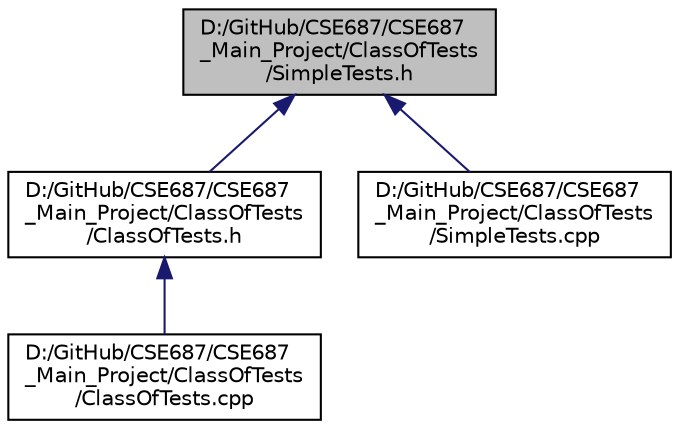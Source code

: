 digraph "D:/GitHub/CSE687/CSE687_Main_Project/ClassOfTests/SimpleTests.h"
{
 // LATEX_PDF_SIZE
  edge [fontname="Helvetica",fontsize="10",labelfontname="Helvetica",labelfontsize="10"];
  node [fontname="Helvetica",fontsize="10",shape=record];
  Node1 [label="D:/GitHub/CSE687/CSE687\l_Main_Project/ClassOfTests\l/SimpleTests.h",height=0.2,width=0.4,color="black", fillcolor="grey75", style="filled", fontcolor="black",tooltip=" "];
  Node1 -> Node2 [dir="back",color="midnightblue",fontsize="10",style="solid"];
  Node2 [label="D:/GitHub/CSE687/CSE687\l_Main_Project/ClassOfTests\l/ClassOfTests.h",height=0.2,width=0.4,color="black", fillcolor="white", style="filled",URL="$_class_of_tests_8h.html",tooltip=" "];
  Node2 -> Node3 [dir="back",color="midnightblue",fontsize="10",style="solid"];
  Node3 [label="D:/GitHub/CSE687/CSE687\l_Main_Project/ClassOfTests\l/ClassOfTests.cpp",height=0.2,width=0.4,color="black", fillcolor="white", style="filled",URL="$_class_of_tests_8cpp.html",tooltip=" "];
  Node1 -> Node4 [dir="back",color="midnightblue",fontsize="10",style="solid"];
  Node4 [label="D:/GitHub/CSE687/CSE687\l_Main_Project/ClassOfTests\l/SimpleTests.cpp",height=0.2,width=0.4,color="black", fillcolor="white", style="filled",URL="$_simple_tests_8cpp.html",tooltip=" "];
}
